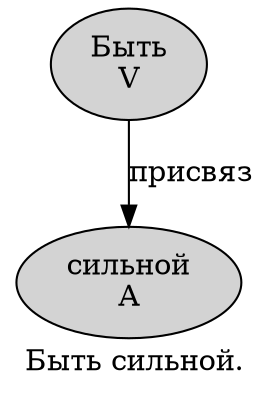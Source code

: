 digraph SENTENCE_1046 {
	graph [label="Быть сильной."]
	node [style=filled]
		0 [label="Быть
V" color="" fillcolor=lightgray penwidth=1 shape=ellipse]
		1 [label="сильной
A" color="" fillcolor=lightgray penwidth=1 shape=ellipse]
			0 -> 1 [label="присвяз"]
}